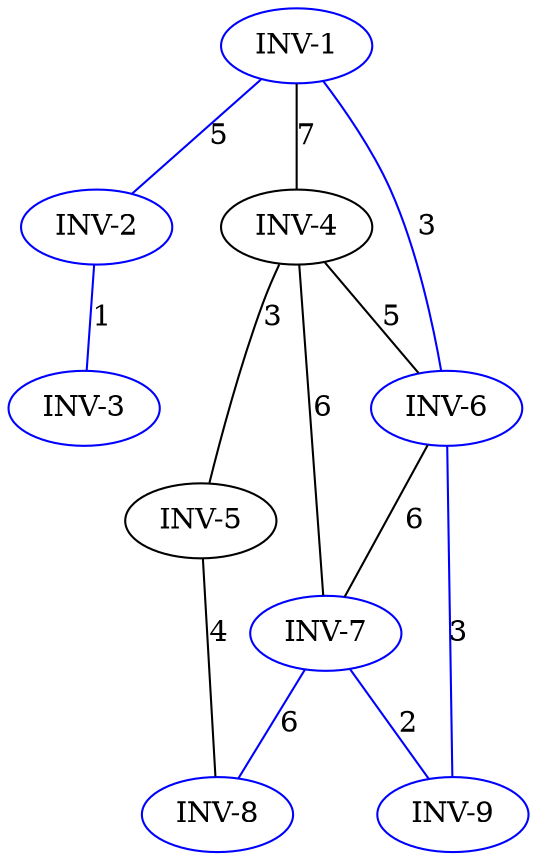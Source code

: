 strict graph G {
  1 [ color="blue" label="INV-1" ];
  2 [ color="blue" label="INV-2" ];
  3 [ color="blue" label="INV-3" ];
  4 [ color="black" label="INV-4" ];
  5 [ color="black" label="INV-5" ];
  6 [ color="blue" label="INV-6" ];
  7 [ color="blue" label="INV-7" ];
  8 [ color="blue" label="INV-8" ];
  9 [ color="blue" label="INV-9" ];
  1 -- 6 [ color="blue" label="3" ];
  1 -- 2 [ color="blue" label="5" ];
  1 -- 4 [ color="black" label="7" ];
  4 -- 7 [ color="black" label="6" ];
  4 -- 5 [ color="black" label="3" ];
  4 -- 6 [ color="black" label="5" ];
  5 -- 8 [ color="black" label="4" ];
  6 -- 9 [ color="blue" label="3" ];
  6 -- 7 [ color="black" label="6" ];
  7 -- 8 [ color="blue" label="6" ];
  7 -- 9 [ color="blue" label="2" ];
  2 -- 3 [ color="blue" label="1" ];
}
